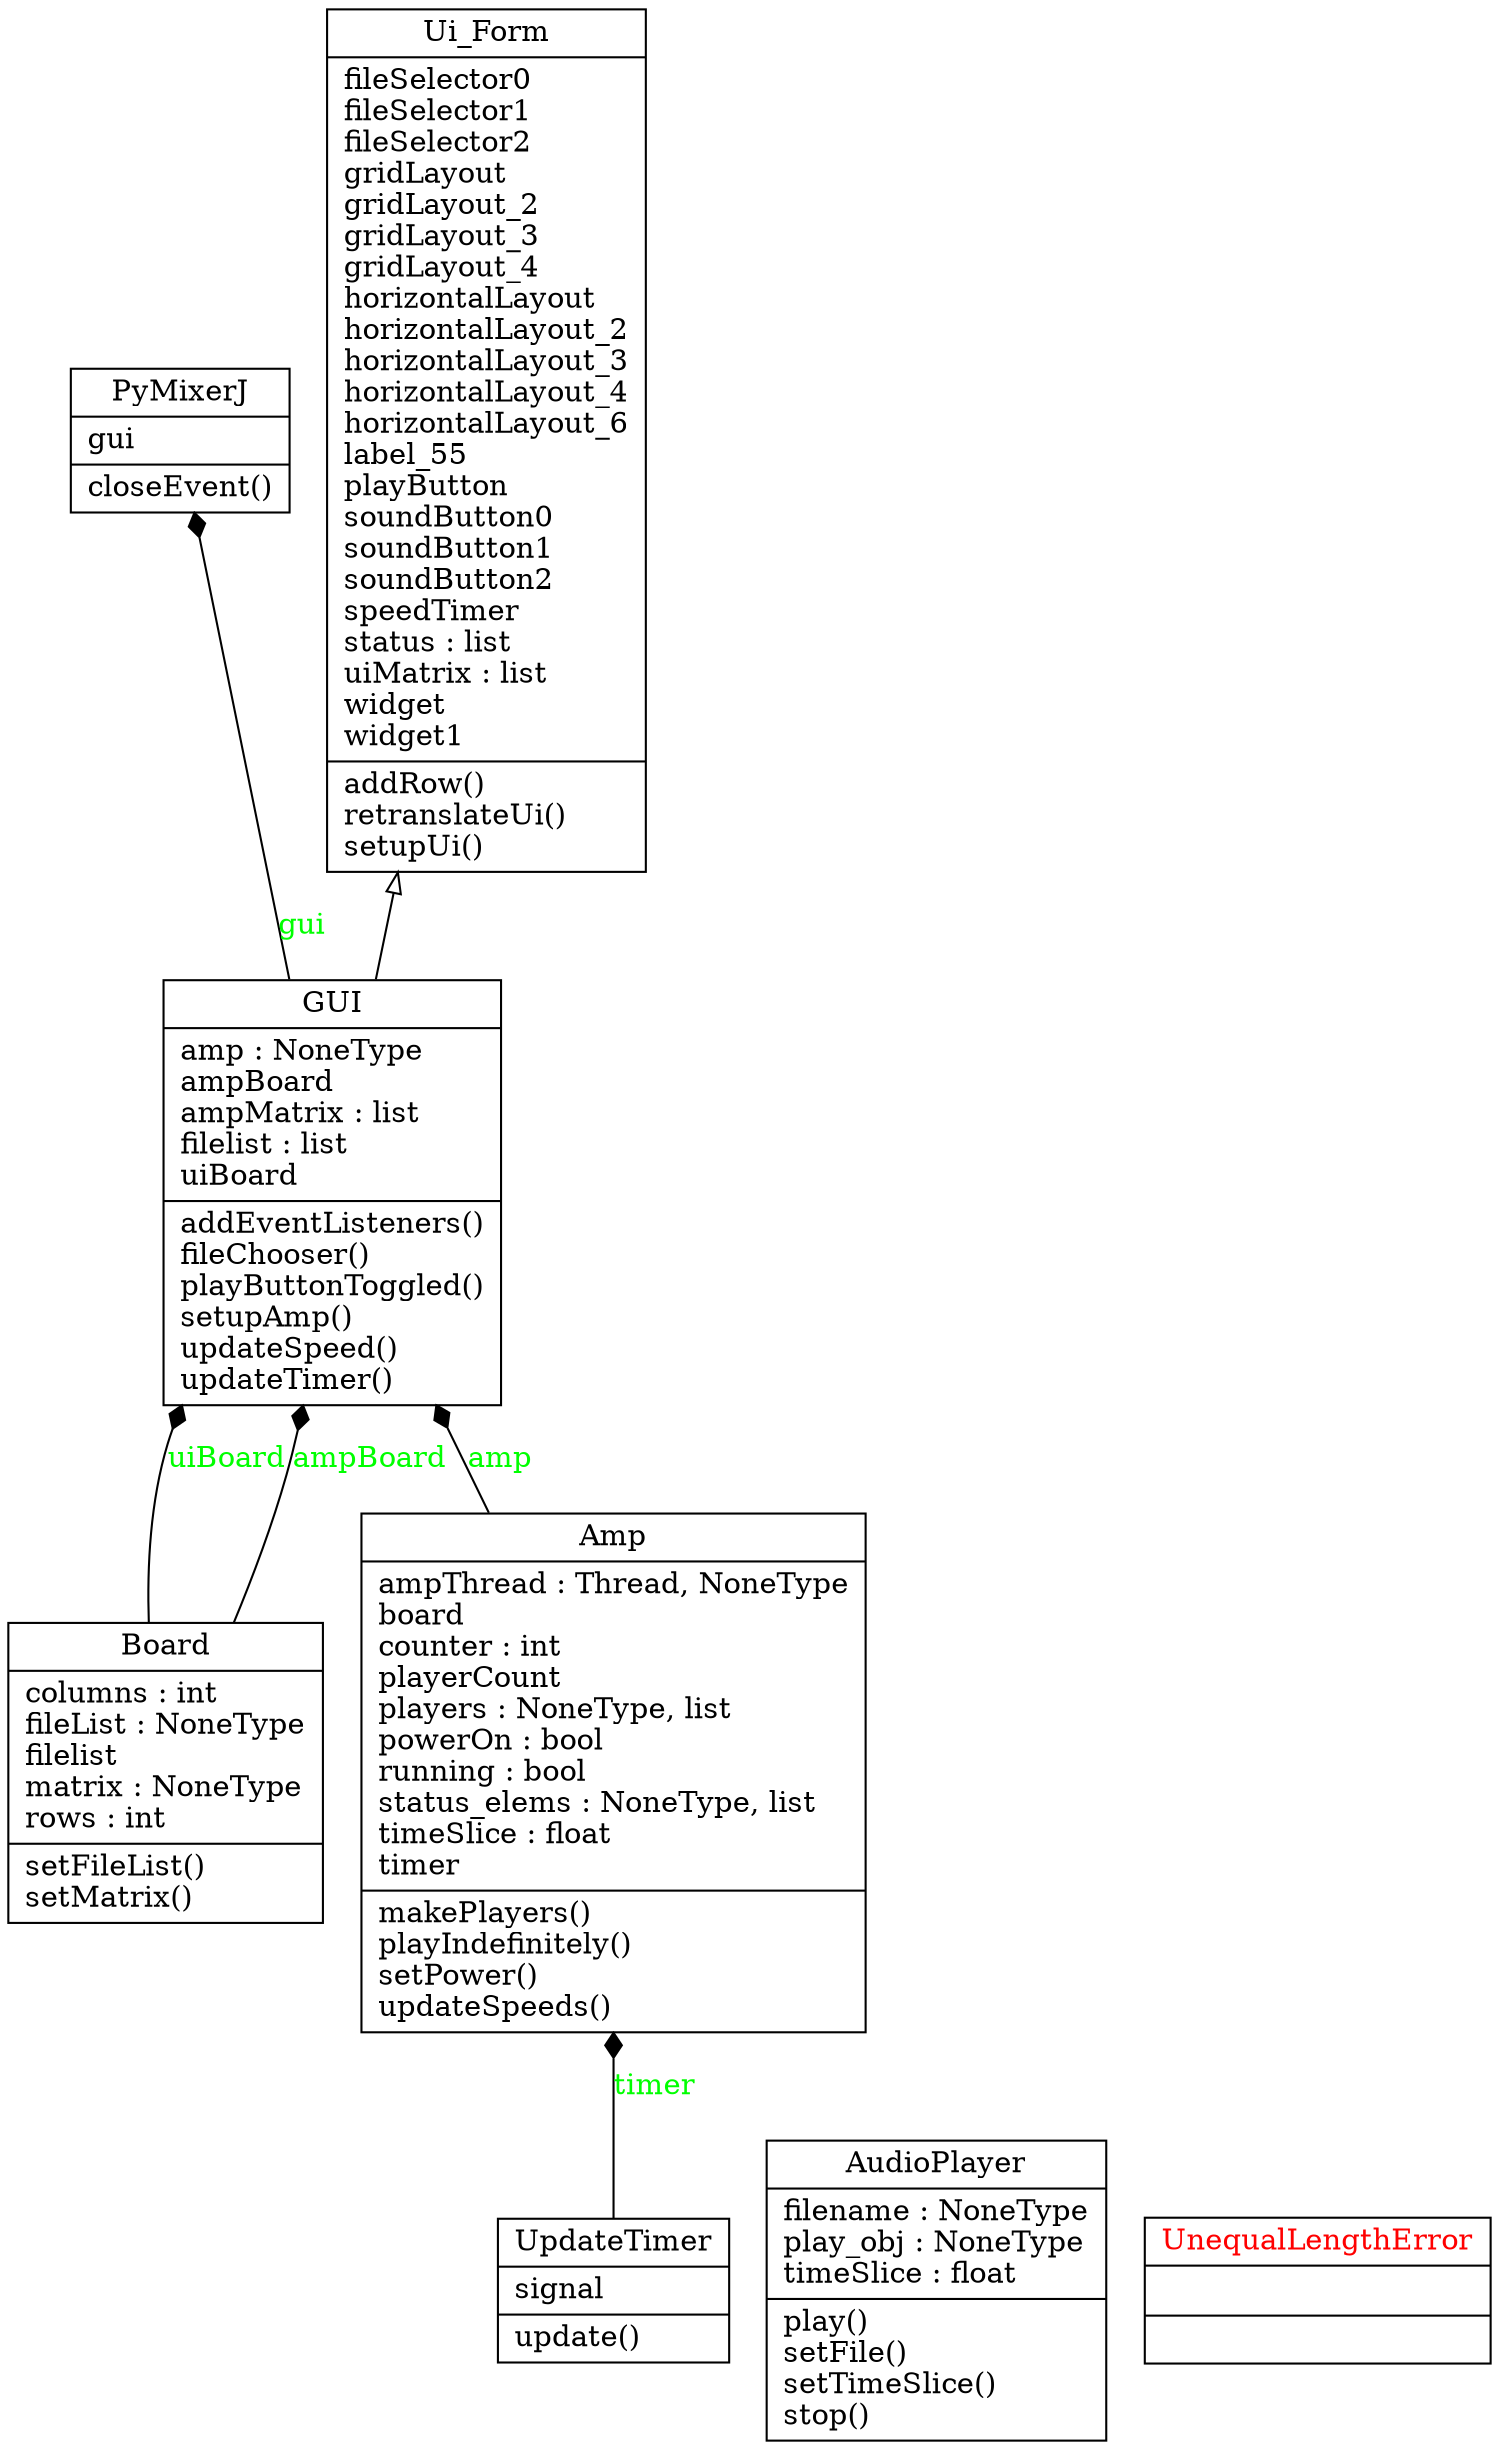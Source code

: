 digraph "classes_No_Name" {
charset="utf-8"
rankdir=BT
"0" [label="{Amp|ampThread : Thread, NoneType\lboard\lcounter : int\lplayerCount\lplayers : NoneType, list\lpowerOn : bool\lrunning : bool\lstatus_elems : NoneType, list\ltimeSlice : float\ltimer\l|makePlayers()\lplayIndefinitely()\lsetPower()\lupdateSpeeds()\l}", shape="record"];
"1" [label="{AudioPlayer|filename : NoneType\lplay_obj : NoneType\ltimeSlice : float\l|play()\lsetFile()\lsetTimeSlice()\lstop()\l}", shape="record"];
"2" [label="{Board|columns : int\lfileList : NoneType\lfilelist\lmatrix : NoneType\lrows : int\l|setFileList()\lsetMatrix()\l}", shape="record"];
"3" [label="{GUI|amp : NoneType\lampBoard\lampMatrix : list\lfilelist : list\luiBoard\l|addEventListeners()\lfileChooser()\lplayButtonToggled()\lsetupAmp()\lupdateSpeed()\lupdateTimer()\l}", shape="record"];
"4" [label="{PyMixerJ|gui\l|closeEvent()\l}", shape="record"];
"5" [label="{Ui_Form|fileSelector0\lfileSelector1\lfileSelector2\lgridLayout\lgridLayout_2\lgridLayout_3\lgridLayout_4\lhorizontalLayout\lhorizontalLayout_2\lhorizontalLayout_3\lhorizontalLayout_4\lhorizontalLayout_6\llabel_55\lplayButton\lsoundButton0\lsoundButton1\lsoundButton2\lspeedTimer\lstatus : list\luiMatrix : list\lwidget\lwidget1\l|addRow()\lretranslateUi()\lsetupUi()\l}", shape="record"];
"6" [fontcolor="red", label="{UnequalLengthError|\l|}", shape="record"];
"7" [label="{UpdateTimer|signal\l|update()\l}", shape="record"];
"3" -> "5" [arrowhead="empty", arrowtail="none"];
"0" -> "3" [arrowhead="diamond", arrowtail="none", fontcolor="green", label="amp", style="solid"];
"2" -> "3" [arrowhead="diamond", arrowtail="none", fontcolor="green", label="uiBoard", style="solid"];
"2" -> "3" [arrowhead="diamond", arrowtail="none", fontcolor="green", label="ampBoard", style="solid"];
"3" -> "4" [arrowhead="diamond", arrowtail="none", fontcolor="green", label="gui", style="solid"];
"7" -> "0" [arrowhead="diamond", arrowtail="none", fontcolor="green", label="timer", style="solid"];
}
